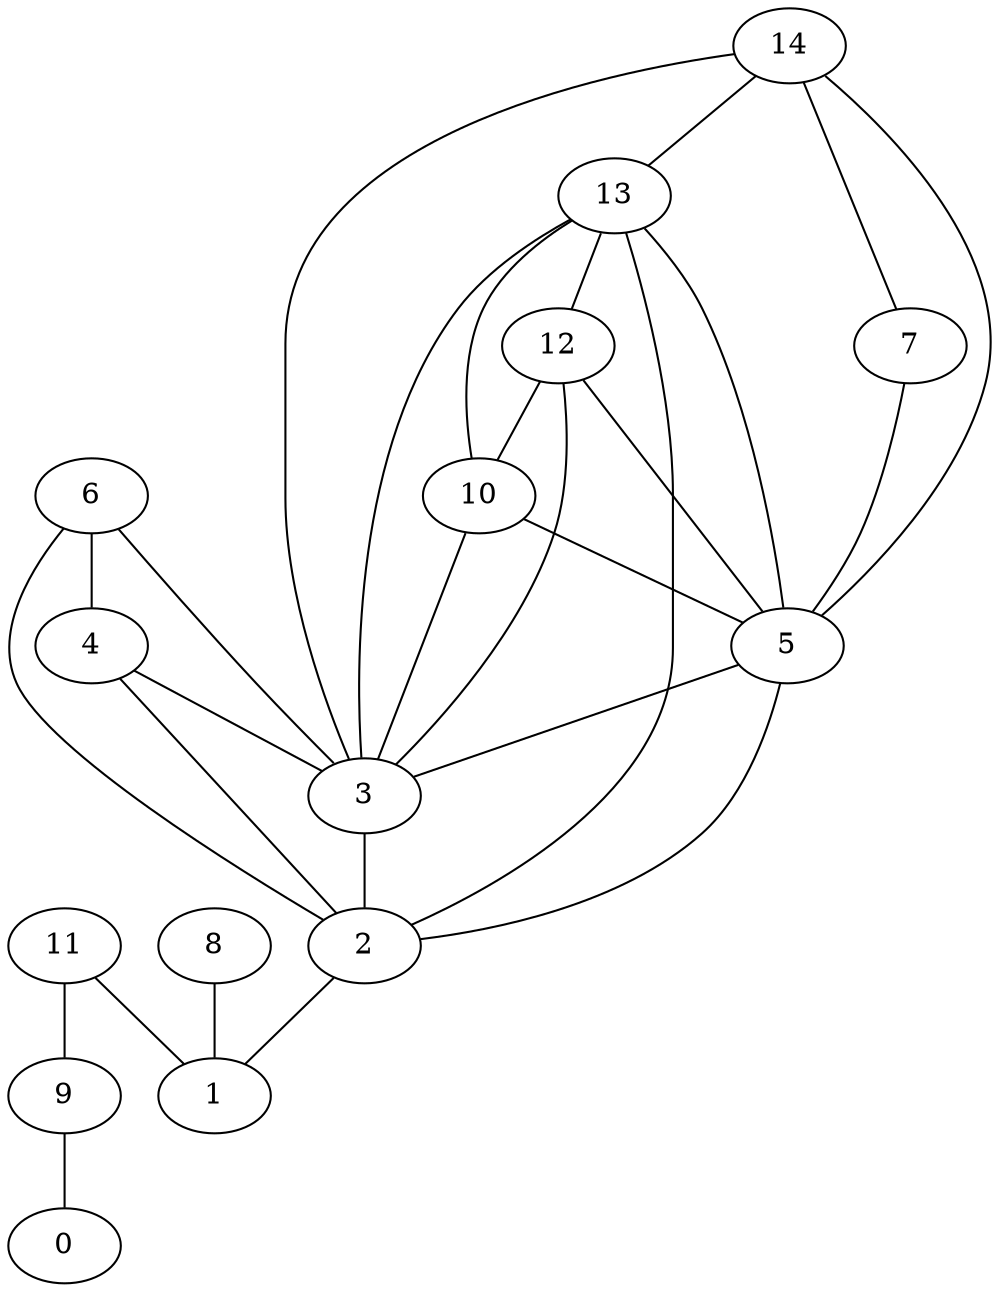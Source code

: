 digraph "sensornet-topology" {
label = "";
rankdir="BT";"0"->"9" [arrowhead = "both"] 
"1"->"2" [arrowhead = "both"] 
"1"->"8" [arrowhead = "both"] 
"1"->"11" [arrowhead = "both"] 
"2"->"3" [arrowhead = "both"] 
"2"->"4" [arrowhead = "both"] 
"2"->"5" [arrowhead = "both"] 
"2"->"6" [arrowhead = "both"] 
"2"->"13" [arrowhead = "both"] 
"3"->"4" [arrowhead = "both"] 
"3"->"5" [arrowhead = "both"] 
"3"->"6" [arrowhead = "both"] 
"3"->"10" [arrowhead = "both"] 
"3"->"12" [arrowhead = "both"] 
"3"->"13" [arrowhead = "both"] 
"3"->"14" [arrowhead = "both"] 
"4"->"6" [arrowhead = "both"] 
"5"->"7" [arrowhead = "both"] 
"5"->"10" [arrowhead = "both"] 
"5"->"12" [arrowhead = "both"] 
"5"->"13" [arrowhead = "both"] 
"5"->"14" [arrowhead = "both"] 
"7"->"14" [arrowhead = "both"] 
"9"->"11" [arrowhead = "both"] 
"10"->"12" [arrowhead = "both"] 
"10"->"13" [arrowhead = "both"] 
"12"->"13" [arrowhead = "both"] 
"13"->"14" [arrowhead = "both"] 
}
